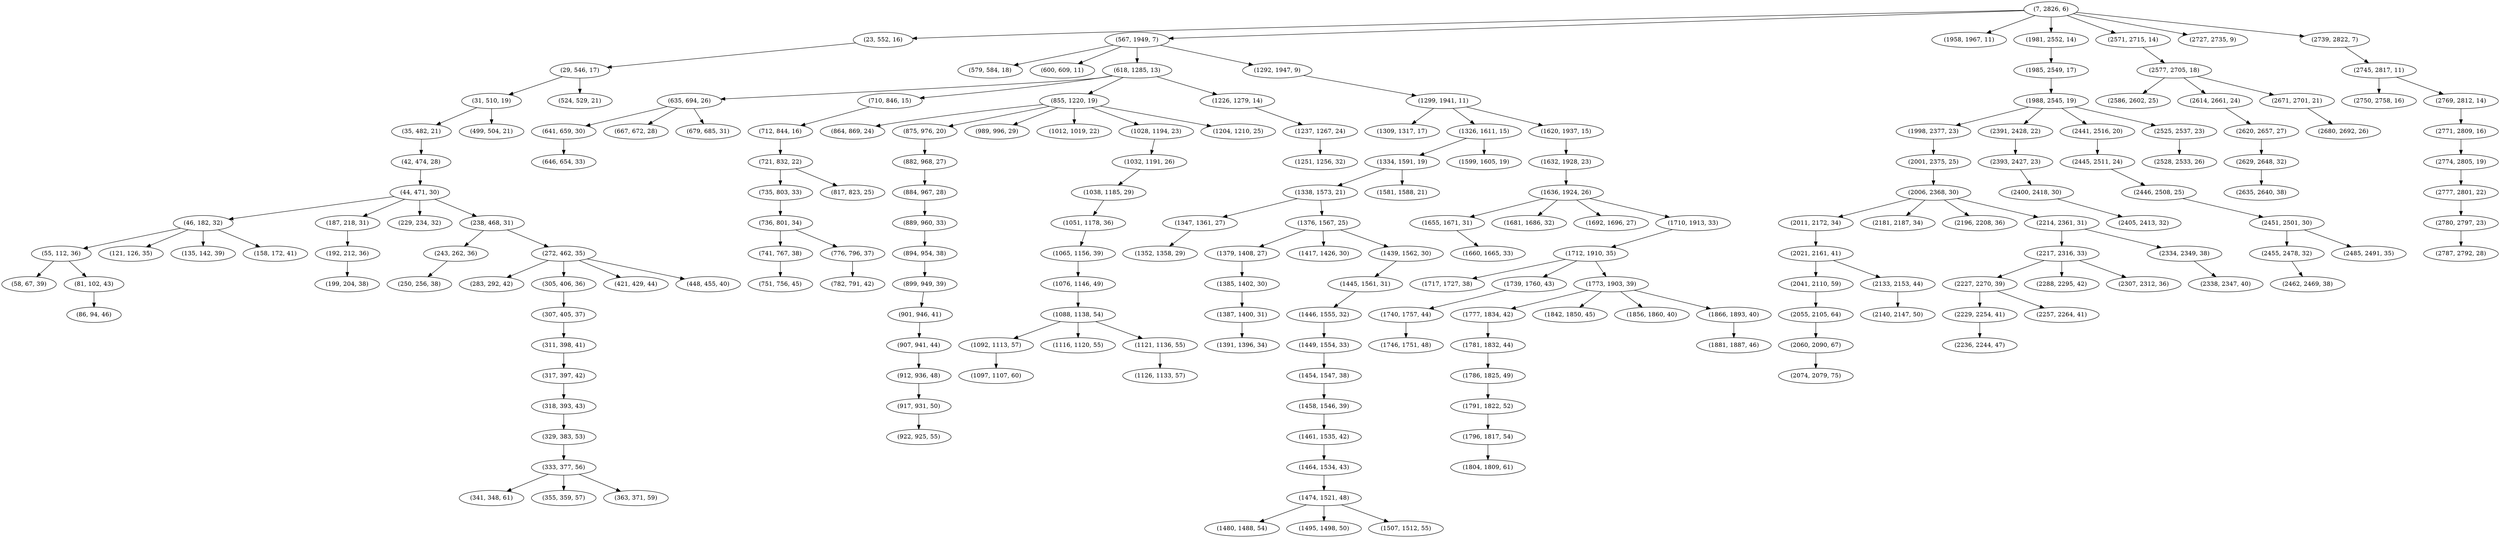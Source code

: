 digraph tree {
    "(7, 2826, 6)";
    "(23, 552, 16)";
    "(29, 546, 17)";
    "(31, 510, 19)";
    "(35, 482, 21)";
    "(42, 474, 28)";
    "(44, 471, 30)";
    "(46, 182, 32)";
    "(55, 112, 36)";
    "(58, 67, 39)";
    "(81, 102, 43)";
    "(86, 94, 46)";
    "(121, 126, 35)";
    "(135, 142, 39)";
    "(158, 172, 41)";
    "(187, 218, 31)";
    "(192, 212, 36)";
    "(199, 204, 38)";
    "(229, 234, 32)";
    "(238, 468, 31)";
    "(243, 262, 36)";
    "(250, 256, 38)";
    "(272, 462, 35)";
    "(283, 292, 42)";
    "(305, 406, 36)";
    "(307, 405, 37)";
    "(311, 398, 41)";
    "(317, 397, 42)";
    "(318, 393, 43)";
    "(329, 383, 53)";
    "(333, 377, 56)";
    "(341, 348, 61)";
    "(355, 359, 57)";
    "(363, 371, 59)";
    "(421, 429, 44)";
    "(448, 455, 40)";
    "(499, 504, 21)";
    "(524, 529, 21)";
    "(567, 1949, 7)";
    "(579, 584, 18)";
    "(600, 609, 11)";
    "(618, 1285, 13)";
    "(635, 694, 26)";
    "(641, 659, 30)";
    "(646, 654, 33)";
    "(667, 672, 28)";
    "(679, 685, 31)";
    "(710, 846, 15)";
    "(712, 844, 16)";
    "(721, 832, 22)";
    "(735, 803, 33)";
    "(736, 801, 34)";
    "(741, 767, 38)";
    "(751, 756, 45)";
    "(776, 796, 37)";
    "(782, 791, 42)";
    "(817, 823, 25)";
    "(855, 1220, 19)";
    "(864, 869, 24)";
    "(875, 976, 20)";
    "(882, 968, 27)";
    "(884, 967, 28)";
    "(889, 960, 33)";
    "(894, 954, 38)";
    "(899, 949, 39)";
    "(901, 946, 41)";
    "(907, 941, 44)";
    "(912, 936, 48)";
    "(917, 931, 50)";
    "(922, 925, 55)";
    "(989, 996, 29)";
    "(1012, 1019, 22)";
    "(1028, 1194, 23)";
    "(1032, 1191, 26)";
    "(1038, 1185, 29)";
    "(1051, 1178, 36)";
    "(1065, 1156, 39)";
    "(1076, 1146, 49)";
    "(1088, 1138, 54)";
    "(1092, 1113, 57)";
    "(1097, 1107, 60)";
    "(1116, 1120, 55)";
    "(1121, 1136, 55)";
    "(1126, 1133, 57)";
    "(1204, 1210, 25)";
    "(1226, 1279, 14)";
    "(1237, 1267, 24)";
    "(1251, 1256, 32)";
    "(1292, 1947, 9)";
    "(1299, 1941, 11)";
    "(1309, 1317, 17)";
    "(1326, 1611, 15)";
    "(1334, 1591, 19)";
    "(1338, 1573, 21)";
    "(1347, 1361, 27)";
    "(1352, 1358, 29)";
    "(1376, 1567, 25)";
    "(1379, 1408, 27)";
    "(1385, 1402, 30)";
    "(1387, 1400, 31)";
    "(1391, 1396, 34)";
    "(1417, 1426, 30)";
    "(1439, 1562, 30)";
    "(1445, 1561, 31)";
    "(1446, 1555, 32)";
    "(1449, 1554, 33)";
    "(1454, 1547, 38)";
    "(1458, 1546, 39)";
    "(1461, 1535, 42)";
    "(1464, 1534, 43)";
    "(1474, 1521, 48)";
    "(1480, 1488, 54)";
    "(1495, 1498, 50)";
    "(1507, 1512, 55)";
    "(1581, 1588, 21)";
    "(1599, 1605, 19)";
    "(1620, 1937, 15)";
    "(1632, 1928, 23)";
    "(1636, 1924, 26)";
    "(1655, 1671, 31)";
    "(1660, 1665, 33)";
    "(1681, 1686, 32)";
    "(1692, 1696, 27)";
    "(1710, 1913, 33)";
    "(1712, 1910, 35)";
    "(1717, 1727, 38)";
    "(1739, 1760, 43)";
    "(1740, 1757, 44)";
    "(1746, 1751, 48)";
    "(1773, 1903, 39)";
    "(1777, 1834, 42)";
    "(1781, 1832, 44)";
    "(1786, 1825, 49)";
    "(1791, 1822, 52)";
    "(1796, 1817, 54)";
    "(1804, 1809, 61)";
    "(1842, 1850, 45)";
    "(1856, 1860, 40)";
    "(1866, 1893, 40)";
    "(1881, 1887, 46)";
    "(1958, 1967, 11)";
    "(1981, 2552, 14)";
    "(1985, 2549, 17)";
    "(1988, 2545, 19)";
    "(1998, 2377, 23)";
    "(2001, 2375, 25)";
    "(2006, 2368, 30)";
    "(2011, 2172, 34)";
    "(2021, 2161, 41)";
    "(2041, 2110, 59)";
    "(2055, 2105, 64)";
    "(2060, 2090, 67)";
    "(2074, 2079, 75)";
    "(2133, 2153, 44)";
    "(2140, 2147, 50)";
    "(2181, 2187, 34)";
    "(2196, 2208, 36)";
    "(2214, 2361, 31)";
    "(2217, 2316, 33)";
    "(2227, 2270, 39)";
    "(2229, 2254, 41)";
    "(2236, 2244, 47)";
    "(2257, 2264, 41)";
    "(2288, 2295, 42)";
    "(2307, 2312, 36)";
    "(2334, 2349, 38)";
    "(2338, 2347, 40)";
    "(2391, 2428, 22)";
    "(2393, 2427, 23)";
    "(2400, 2418, 30)";
    "(2405, 2413, 32)";
    "(2441, 2516, 20)";
    "(2445, 2511, 24)";
    "(2446, 2508, 25)";
    "(2451, 2501, 30)";
    "(2455, 2478, 32)";
    "(2462, 2469, 38)";
    "(2485, 2491, 35)";
    "(2525, 2537, 23)";
    "(2528, 2533, 26)";
    "(2571, 2715, 14)";
    "(2577, 2705, 18)";
    "(2586, 2602, 25)";
    "(2614, 2661, 24)";
    "(2620, 2657, 27)";
    "(2629, 2648, 32)";
    "(2635, 2640, 38)";
    "(2671, 2701, 21)";
    "(2680, 2692, 26)";
    "(2727, 2735, 9)";
    "(2739, 2822, 7)";
    "(2745, 2817, 11)";
    "(2750, 2758, 16)";
    "(2769, 2812, 14)";
    "(2771, 2809, 16)";
    "(2774, 2805, 19)";
    "(2777, 2801, 22)";
    "(2780, 2797, 23)";
    "(2787, 2792, 28)";
    "(7, 2826, 6)" -> "(23, 552, 16)";
    "(7, 2826, 6)" -> "(567, 1949, 7)";
    "(7, 2826, 6)" -> "(1958, 1967, 11)";
    "(7, 2826, 6)" -> "(1981, 2552, 14)";
    "(7, 2826, 6)" -> "(2571, 2715, 14)";
    "(7, 2826, 6)" -> "(2727, 2735, 9)";
    "(7, 2826, 6)" -> "(2739, 2822, 7)";
    "(23, 552, 16)" -> "(29, 546, 17)";
    "(29, 546, 17)" -> "(31, 510, 19)";
    "(29, 546, 17)" -> "(524, 529, 21)";
    "(31, 510, 19)" -> "(35, 482, 21)";
    "(31, 510, 19)" -> "(499, 504, 21)";
    "(35, 482, 21)" -> "(42, 474, 28)";
    "(42, 474, 28)" -> "(44, 471, 30)";
    "(44, 471, 30)" -> "(46, 182, 32)";
    "(44, 471, 30)" -> "(187, 218, 31)";
    "(44, 471, 30)" -> "(229, 234, 32)";
    "(44, 471, 30)" -> "(238, 468, 31)";
    "(46, 182, 32)" -> "(55, 112, 36)";
    "(46, 182, 32)" -> "(121, 126, 35)";
    "(46, 182, 32)" -> "(135, 142, 39)";
    "(46, 182, 32)" -> "(158, 172, 41)";
    "(55, 112, 36)" -> "(58, 67, 39)";
    "(55, 112, 36)" -> "(81, 102, 43)";
    "(81, 102, 43)" -> "(86, 94, 46)";
    "(187, 218, 31)" -> "(192, 212, 36)";
    "(192, 212, 36)" -> "(199, 204, 38)";
    "(238, 468, 31)" -> "(243, 262, 36)";
    "(238, 468, 31)" -> "(272, 462, 35)";
    "(243, 262, 36)" -> "(250, 256, 38)";
    "(272, 462, 35)" -> "(283, 292, 42)";
    "(272, 462, 35)" -> "(305, 406, 36)";
    "(272, 462, 35)" -> "(421, 429, 44)";
    "(272, 462, 35)" -> "(448, 455, 40)";
    "(305, 406, 36)" -> "(307, 405, 37)";
    "(307, 405, 37)" -> "(311, 398, 41)";
    "(311, 398, 41)" -> "(317, 397, 42)";
    "(317, 397, 42)" -> "(318, 393, 43)";
    "(318, 393, 43)" -> "(329, 383, 53)";
    "(329, 383, 53)" -> "(333, 377, 56)";
    "(333, 377, 56)" -> "(341, 348, 61)";
    "(333, 377, 56)" -> "(355, 359, 57)";
    "(333, 377, 56)" -> "(363, 371, 59)";
    "(567, 1949, 7)" -> "(579, 584, 18)";
    "(567, 1949, 7)" -> "(600, 609, 11)";
    "(567, 1949, 7)" -> "(618, 1285, 13)";
    "(567, 1949, 7)" -> "(1292, 1947, 9)";
    "(618, 1285, 13)" -> "(635, 694, 26)";
    "(618, 1285, 13)" -> "(710, 846, 15)";
    "(618, 1285, 13)" -> "(855, 1220, 19)";
    "(618, 1285, 13)" -> "(1226, 1279, 14)";
    "(635, 694, 26)" -> "(641, 659, 30)";
    "(635, 694, 26)" -> "(667, 672, 28)";
    "(635, 694, 26)" -> "(679, 685, 31)";
    "(641, 659, 30)" -> "(646, 654, 33)";
    "(710, 846, 15)" -> "(712, 844, 16)";
    "(712, 844, 16)" -> "(721, 832, 22)";
    "(721, 832, 22)" -> "(735, 803, 33)";
    "(721, 832, 22)" -> "(817, 823, 25)";
    "(735, 803, 33)" -> "(736, 801, 34)";
    "(736, 801, 34)" -> "(741, 767, 38)";
    "(736, 801, 34)" -> "(776, 796, 37)";
    "(741, 767, 38)" -> "(751, 756, 45)";
    "(776, 796, 37)" -> "(782, 791, 42)";
    "(855, 1220, 19)" -> "(864, 869, 24)";
    "(855, 1220, 19)" -> "(875, 976, 20)";
    "(855, 1220, 19)" -> "(989, 996, 29)";
    "(855, 1220, 19)" -> "(1012, 1019, 22)";
    "(855, 1220, 19)" -> "(1028, 1194, 23)";
    "(855, 1220, 19)" -> "(1204, 1210, 25)";
    "(875, 976, 20)" -> "(882, 968, 27)";
    "(882, 968, 27)" -> "(884, 967, 28)";
    "(884, 967, 28)" -> "(889, 960, 33)";
    "(889, 960, 33)" -> "(894, 954, 38)";
    "(894, 954, 38)" -> "(899, 949, 39)";
    "(899, 949, 39)" -> "(901, 946, 41)";
    "(901, 946, 41)" -> "(907, 941, 44)";
    "(907, 941, 44)" -> "(912, 936, 48)";
    "(912, 936, 48)" -> "(917, 931, 50)";
    "(917, 931, 50)" -> "(922, 925, 55)";
    "(1028, 1194, 23)" -> "(1032, 1191, 26)";
    "(1032, 1191, 26)" -> "(1038, 1185, 29)";
    "(1038, 1185, 29)" -> "(1051, 1178, 36)";
    "(1051, 1178, 36)" -> "(1065, 1156, 39)";
    "(1065, 1156, 39)" -> "(1076, 1146, 49)";
    "(1076, 1146, 49)" -> "(1088, 1138, 54)";
    "(1088, 1138, 54)" -> "(1092, 1113, 57)";
    "(1088, 1138, 54)" -> "(1116, 1120, 55)";
    "(1088, 1138, 54)" -> "(1121, 1136, 55)";
    "(1092, 1113, 57)" -> "(1097, 1107, 60)";
    "(1121, 1136, 55)" -> "(1126, 1133, 57)";
    "(1226, 1279, 14)" -> "(1237, 1267, 24)";
    "(1237, 1267, 24)" -> "(1251, 1256, 32)";
    "(1292, 1947, 9)" -> "(1299, 1941, 11)";
    "(1299, 1941, 11)" -> "(1309, 1317, 17)";
    "(1299, 1941, 11)" -> "(1326, 1611, 15)";
    "(1299, 1941, 11)" -> "(1620, 1937, 15)";
    "(1326, 1611, 15)" -> "(1334, 1591, 19)";
    "(1326, 1611, 15)" -> "(1599, 1605, 19)";
    "(1334, 1591, 19)" -> "(1338, 1573, 21)";
    "(1334, 1591, 19)" -> "(1581, 1588, 21)";
    "(1338, 1573, 21)" -> "(1347, 1361, 27)";
    "(1338, 1573, 21)" -> "(1376, 1567, 25)";
    "(1347, 1361, 27)" -> "(1352, 1358, 29)";
    "(1376, 1567, 25)" -> "(1379, 1408, 27)";
    "(1376, 1567, 25)" -> "(1417, 1426, 30)";
    "(1376, 1567, 25)" -> "(1439, 1562, 30)";
    "(1379, 1408, 27)" -> "(1385, 1402, 30)";
    "(1385, 1402, 30)" -> "(1387, 1400, 31)";
    "(1387, 1400, 31)" -> "(1391, 1396, 34)";
    "(1439, 1562, 30)" -> "(1445, 1561, 31)";
    "(1445, 1561, 31)" -> "(1446, 1555, 32)";
    "(1446, 1555, 32)" -> "(1449, 1554, 33)";
    "(1449, 1554, 33)" -> "(1454, 1547, 38)";
    "(1454, 1547, 38)" -> "(1458, 1546, 39)";
    "(1458, 1546, 39)" -> "(1461, 1535, 42)";
    "(1461, 1535, 42)" -> "(1464, 1534, 43)";
    "(1464, 1534, 43)" -> "(1474, 1521, 48)";
    "(1474, 1521, 48)" -> "(1480, 1488, 54)";
    "(1474, 1521, 48)" -> "(1495, 1498, 50)";
    "(1474, 1521, 48)" -> "(1507, 1512, 55)";
    "(1620, 1937, 15)" -> "(1632, 1928, 23)";
    "(1632, 1928, 23)" -> "(1636, 1924, 26)";
    "(1636, 1924, 26)" -> "(1655, 1671, 31)";
    "(1636, 1924, 26)" -> "(1681, 1686, 32)";
    "(1636, 1924, 26)" -> "(1692, 1696, 27)";
    "(1636, 1924, 26)" -> "(1710, 1913, 33)";
    "(1655, 1671, 31)" -> "(1660, 1665, 33)";
    "(1710, 1913, 33)" -> "(1712, 1910, 35)";
    "(1712, 1910, 35)" -> "(1717, 1727, 38)";
    "(1712, 1910, 35)" -> "(1739, 1760, 43)";
    "(1712, 1910, 35)" -> "(1773, 1903, 39)";
    "(1739, 1760, 43)" -> "(1740, 1757, 44)";
    "(1740, 1757, 44)" -> "(1746, 1751, 48)";
    "(1773, 1903, 39)" -> "(1777, 1834, 42)";
    "(1773, 1903, 39)" -> "(1842, 1850, 45)";
    "(1773, 1903, 39)" -> "(1856, 1860, 40)";
    "(1773, 1903, 39)" -> "(1866, 1893, 40)";
    "(1777, 1834, 42)" -> "(1781, 1832, 44)";
    "(1781, 1832, 44)" -> "(1786, 1825, 49)";
    "(1786, 1825, 49)" -> "(1791, 1822, 52)";
    "(1791, 1822, 52)" -> "(1796, 1817, 54)";
    "(1796, 1817, 54)" -> "(1804, 1809, 61)";
    "(1866, 1893, 40)" -> "(1881, 1887, 46)";
    "(1981, 2552, 14)" -> "(1985, 2549, 17)";
    "(1985, 2549, 17)" -> "(1988, 2545, 19)";
    "(1988, 2545, 19)" -> "(1998, 2377, 23)";
    "(1988, 2545, 19)" -> "(2391, 2428, 22)";
    "(1988, 2545, 19)" -> "(2441, 2516, 20)";
    "(1988, 2545, 19)" -> "(2525, 2537, 23)";
    "(1998, 2377, 23)" -> "(2001, 2375, 25)";
    "(2001, 2375, 25)" -> "(2006, 2368, 30)";
    "(2006, 2368, 30)" -> "(2011, 2172, 34)";
    "(2006, 2368, 30)" -> "(2181, 2187, 34)";
    "(2006, 2368, 30)" -> "(2196, 2208, 36)";
    "(2006, 2368, 30)" -> "(2214, 2361, 31)";
    "(2011, 2172, 34)" -> "(2021, 2161, 41)";
    "(2021, 2161, 41)" -> "(2041, 2110, 59)";
    "(2021, 2161, 41)" -> "(2133, 2153, 44)";
    "(2041, 2110, 59)" -> "(2055, 2105, 64)";
    "(2055, 2105, 64)" -> "(2060, 2090, 67)";
    "(2060, 2090, 67)" -> "(2074, 2079, 75)";
    "(2133, 2153, 44)" -> "(2140, 2147, 50)";
    "(2214, 2361, 31)" -> "(2217, 2316, 33)";
    "(2214, 2361, 31)" -> "(2334, 2349, 38)";
    "(2217, 2316, 33)" -> "(2227, 2270, 39)";
    "(2217, 2316, 33)" -> "(2288, 2295, 42)";
    "(2217, 2316, 33)" -> "(2307, 2312, 36)";
    "(2227, 2270, 39)" -> "(2229, 2254, 41)";
    "(2227, 2270, 39)" -> "(2257, 2264, 41)";
    "(2229, 2254, 41)" -> "(2236, 2244, 47)";
    "(2334, 2349, 38)" -> "(2338, 2347, 40)";
    "(2391, 2428, 22)" -> "(2393, 2427, 23)";
    "(2393, 2427, 23)" -> "(2400, 2418, 30)";
    "(2400, 2418, 30)" -> "(2405, 2413, 32)";
    "(2441, 2516, 20)" -> "(2445, 2511, 24)";
    "(2445, 2511, 24)" -> "(2446, 2508, 25)";
    "(2446, 2508, 25)" -> "(2451, 2501, 30)";
    "(2451, 2501, 30)" -> "(2455, 2478, 32)";
    "(2451, 2501, 30)" -> "(2485, 2491, 35)";
    "(2455, 2478, 32)" -> "(2462, 2469, 38)";
    "(2525, 2537, 23)" -> "(2528, 2533, 26)";
    "(2571, 2715, 14)" -> "(2577, 2705, 18)";
    "(2577, 2705, 18)" -> "(2586, 2602, 25)";
    "(2577, 2705, 18)" -> "(2614, 2661, 24)";
    "(2577, 2705, 18)" -> "(2671, 2701, 21)";
    "(2614, 2661, 24)" -> "(2620, 2657, 27)";
    "(2620, 2657, 27)" -> "(2629, 2648, 32)";
    "(2629, 2648, 32)" -> "(2635, 2640, 38)";
    "(2671, 2701, 21)" -> "(2680, 2692, 26)";
    "(2739, 2822, 7)" -> "(2745, 2817, 11)";
    "(2745, 2817, 11)" -> "(2750, 2758, 16)";
    "(2745, 2817, 11)" -> "(2769, 2812, 14)";
    "(2769, 2812, 14)" -> "(2771, 2809, 16)";
    "(2771, 2809, 16)" -> "(2774, 2805, 19)";
    "(2774, 2805, 19)" -> "(2777, 2801, 22)";
    "(2777, 2801, 22)" -> "(2780, 2797, 23)";
    "(2780, 2797, 23)" -> "(2787, 2792, 28)";
}
